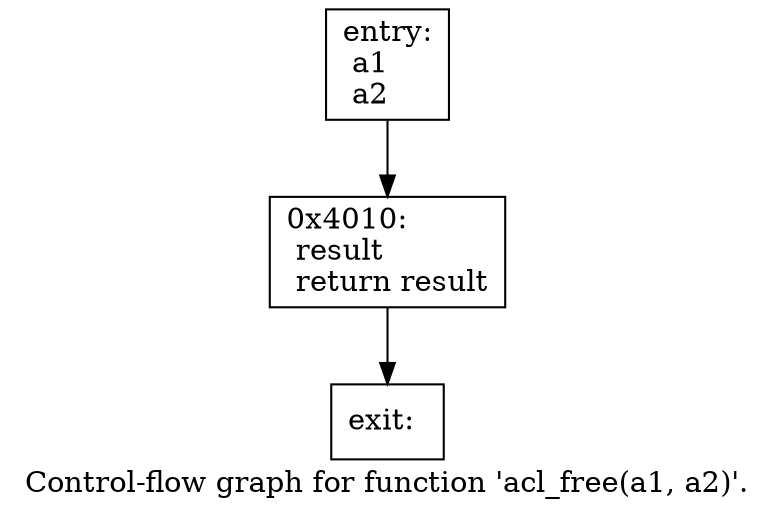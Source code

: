 digraph "Control-flow graph for function 'acl_free(a1, a2)'." {
  label="Control-flow graph for function 'acl_free(a1, a2)'.";
  node [shape=record];

  Node07970E28 [label="{entry:\l  a1\l  a2\l}"];
  Node07970E28 -> Node07971380;
  Node07971380 [label="{0x4010:\l  result\l  return result\l}"];
  Node07971380 -> Node07971140;
  Node07971140 [label="{exit:\l}"];

}
